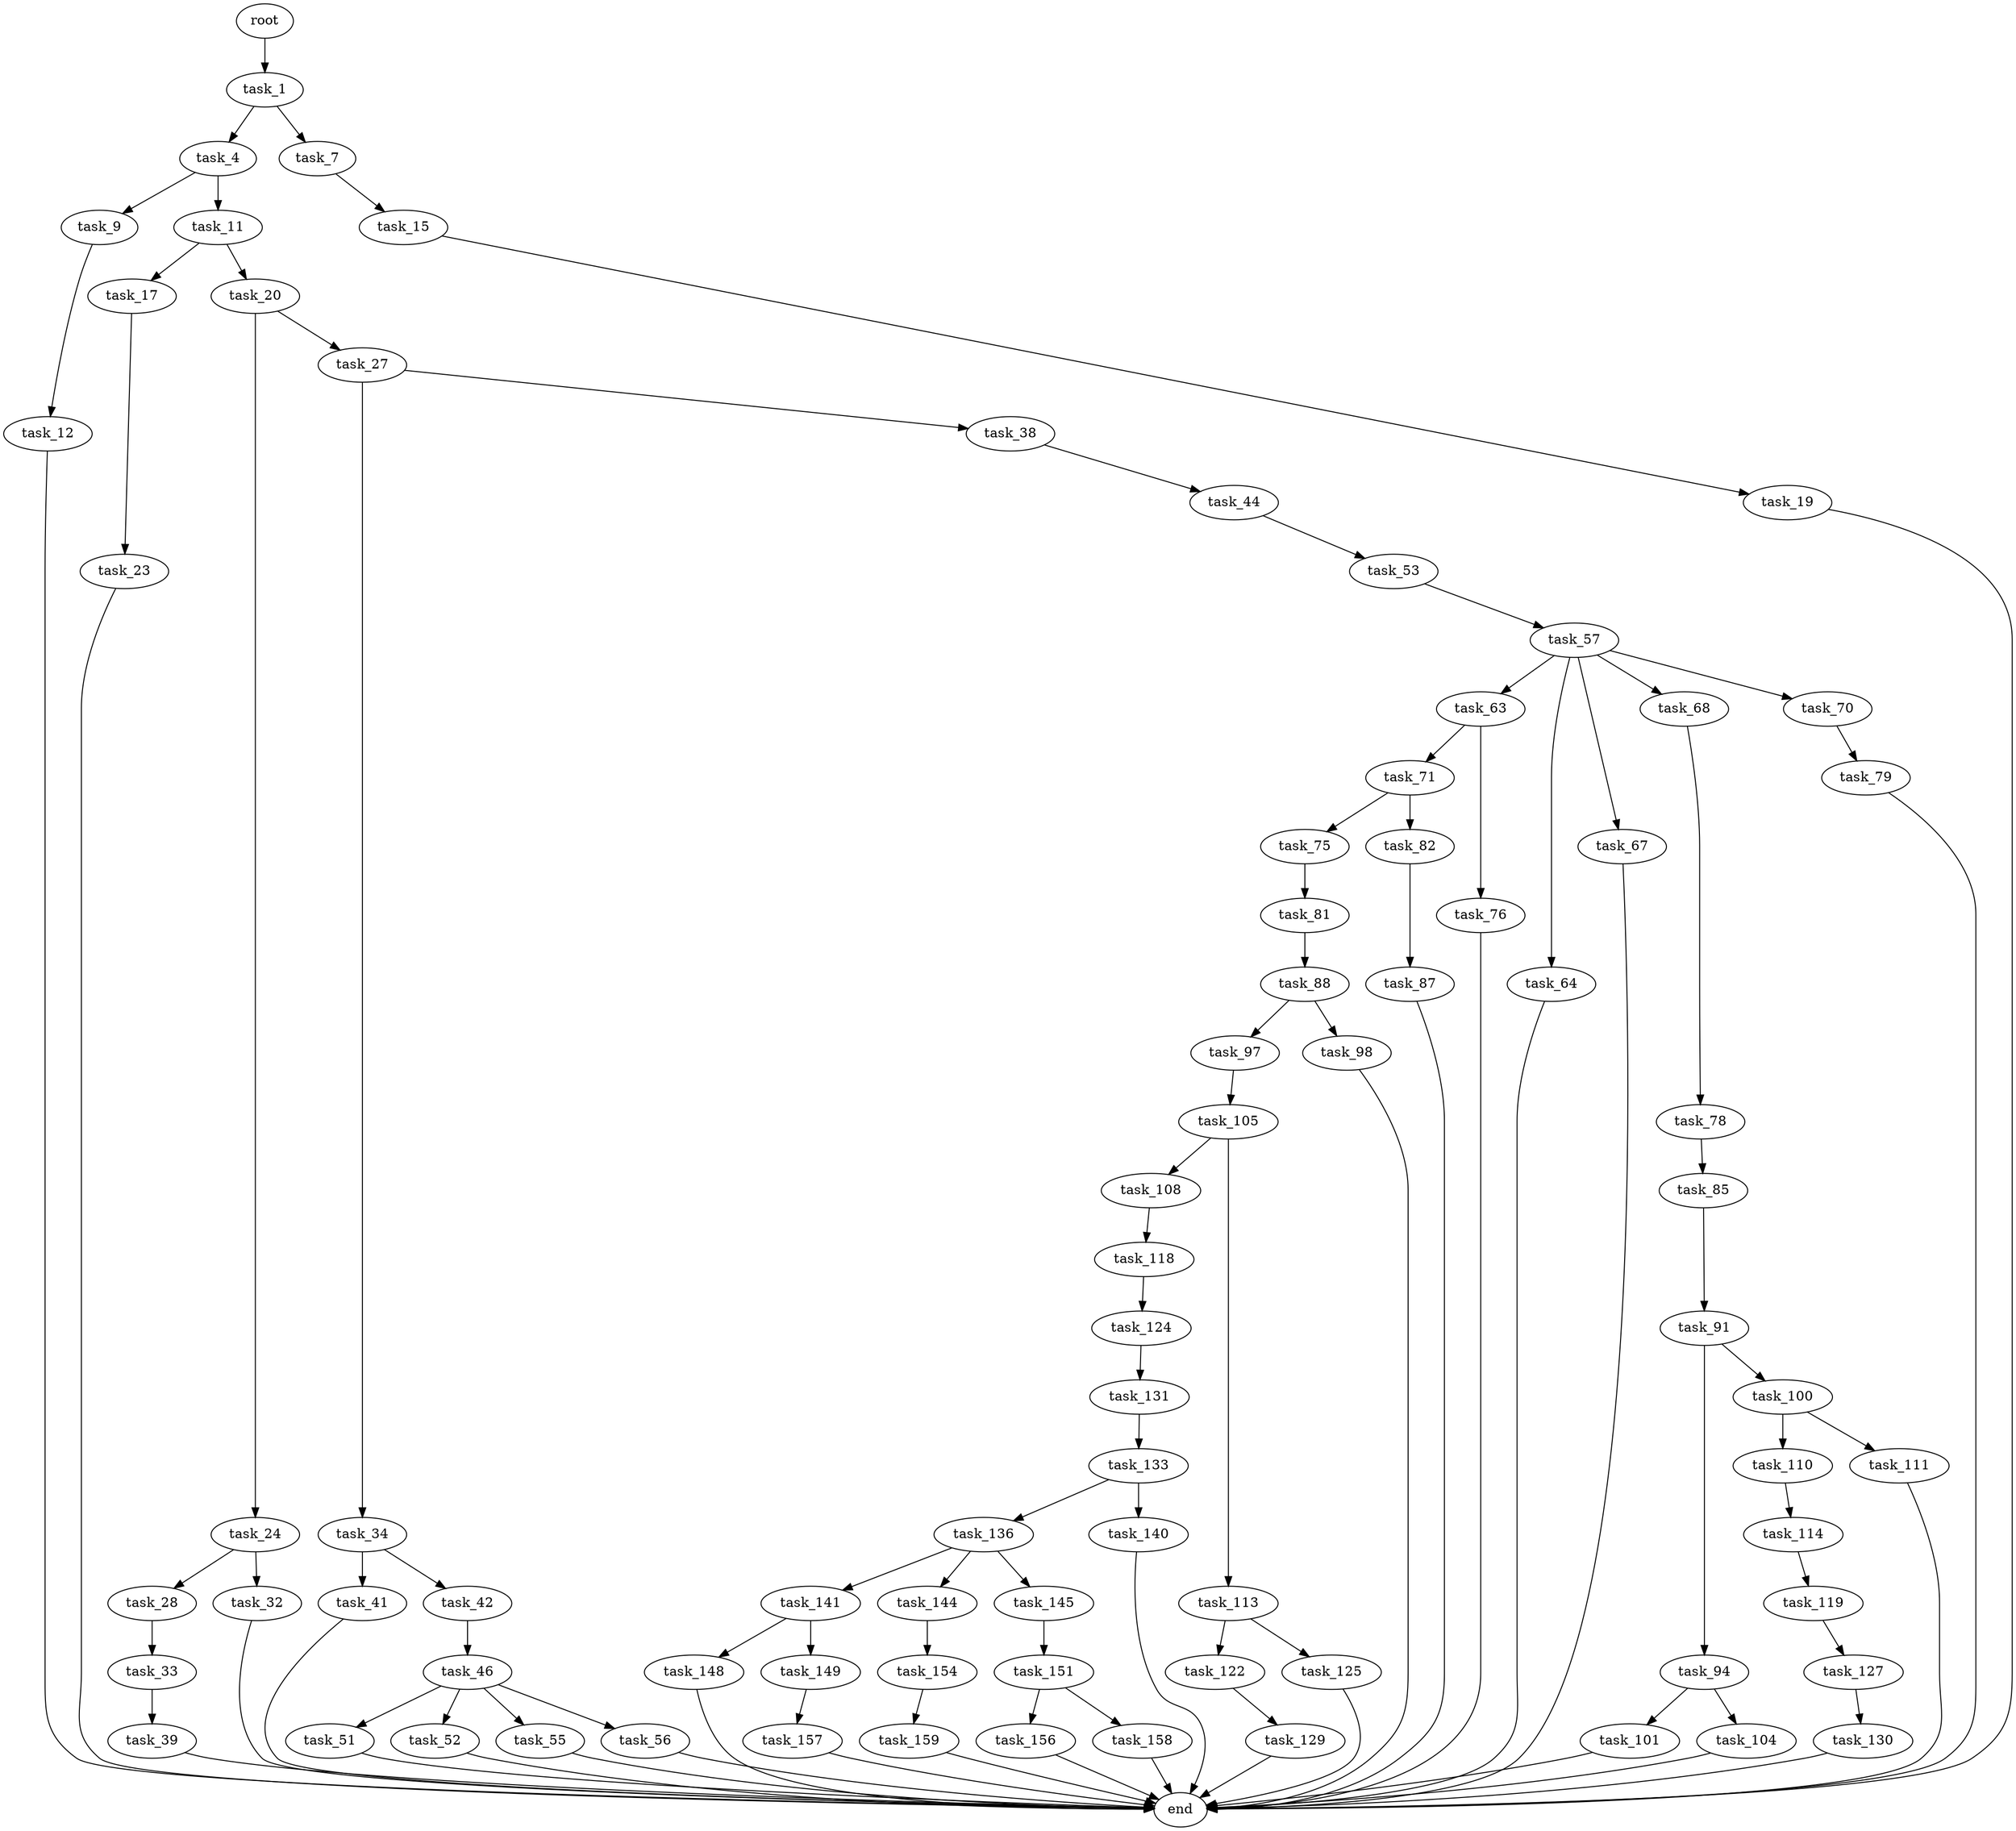 digraph G {
  root [size="0.000000"];
  task_1 [size="552140658992.000000"];
  task_4 [size="8589934592.000000"];
  task_7 [size="999892542124.000000"];
  task_9 [size="68719476736.000000"];
  task_11 [size="68719476736.000000"];
  task_15 [size="44160520756.000000"];
  task_12 [size="194421281124.000000"];
  task_17 [size="215515779246.000000"];
  task_20 [size="231928233984.000000"];
  end [size="0.000000"];
  task_19 [size="50423366006.000000"];
  task_23 [size="529207239758.000000"];
  task_24 [size="7274927630.000000"];
  task_27 [size="15241946710.000000"];
  task_28 [size="321368723.000000"];
  task_32 [size="50615737329.000000"];
  task_34 [size="129259333500.000000"];
  task_38 [size="1128173940.000000"];
  task_33 [size="129673746852.000000"];
  task_39 [size="1073741824000.000000"];
  task_41 [size="180055741713.000000"];
  task_42 [size="878640135949.000000"];
  task_44 [size="100869722563.000000"];
  task_46 [size="31450433436.000000"];
  task_53 [size="122980962954.000000"];
  task_51 [size="28991029248.000000"];
  task_52 [size="796443383.000000"];
  task_55 [size="549755813888.000000"];
  task_56 [size="28991029248.000000"];
  task_57 [size="134217728000.000000"];
  task_63 [size="28270140134.000000"];
  task_64 [size="13119289400.000000"];
  task_67 [size="23532712599.000000"];
  task_68 [size="6617773593.000000"];
  task_70 [size="368293445632.000000"];
  task_71 [size="109539708781.000000"];
  task_76 [size="1175540213558.000000"];
  task_78 [size="31508384541.000000"];
  task_79 [size="29186122317.000000"];
  task_75 [size="68719476736.000000"];
  task_82 [size="156940158523.000000"];
  task_81 [size="22608828666.000000"];
  task_85 [size="1073741824000.000000"];
  task_88 [size="68719476736.000000"];
  task_87 [size="1714270530.000000"];
  task_91 [size="64171953038.000000"];
  task_97 [size="37441223839.000000"];
  task_98 [size="9245069512.000000"];
  task_94 [size="5930936883.000000"];
  task_100 [size="807779650979.000000"];
  task_101 [size="700252705256.000000"];
  task_104 [size="14260481568.000000"];
  task_105 [size="8589934592.000000"];
  task_110 [size="46566565820.000000"];
  task_111 [size="32068602318.000000"];
  task_108 [size="549396255148.000000"];
  task_113 [size="8589934592.000000"];
  task_118 [size="33339843408.000000"];
  task_114 [size="14029311549.000000"];
  task_122 [size="35045678642.000000"];
  task_125 [size="970312273038.000000"];
  task_119 [size="782757789696.000000"];
  task_124 [size="134217728000.000000"];
  task_127 [size="1314929694543.000000"];
  task_129 [size="1073741824000.000000"];
  task_131 [size="68719476736.000000"];
  task_130 [size="371570528771.000000"];
  task_133 [size="5332916116.000000"];
  task_136 [size="659345731950.000000"];
  task_140 [size="134217728000.000000"];
  task_141 [size="39843486533.000000"];
  task_144 [size="4781213450.000000"];
  task_145 [size="101081277363.000000"];
  task_148 [size="3539652103.000000"];
  task_149 [size="231928233984.000000"];
  task_154 [size="38768453222.000000"];
  task_151 [size="561265695360.000000"];
  task_157 [size="47513260272.000000"];
  task_156 [size="28991029248.000000"];
  task_158 [size="549755813888.000000"];
  task_159 [size="105619980132.000000"];

  root -> task_1 [size="1.000000"];
  task_1 -> task_4 [size="536870912.000000"];
  task_1 -> task_7 [size="536870912.000000"];
  task_4 -> task_9 [size="33554432.000000"];
  task_4 -> task_11 [size="33554432.000000"];
  task_7 -> task_15 [size="838860800.000000"];
  task_9 -> task_12 [size="134217728.000000"];
  task_11 -> task_17 [size="134217728.000000"];
  task_11 -> task_20 [size="134217728.000000"];
  task_15 -> task_19 [size="33554432.000000"];
  task_12 -> end [size="1.000000"];
  task_17 -> task_23 [size="411041792.000000"];
  task_20 -> task_24 [size="301989888.000000"];
  task_20 -> task_27 [size="301989888.000000"];
  task_19 -> end [size="1.000000"];
  task_23 -> end [size="1.000000"];
  task_24 -> task_28 [size="134217728.000000"];
  task_24 -> task_32 [size="134217728.000000"];
  task_27 -> task_34 [size="536870912.000000"];
  task_27 -> task_38 [size="536870912.000000"];
  task_28 -> task_33 [size="33554432.000000"];
  task_32 -> end [size="1.000000"];
  task_34 -> task_41 [size="134217728.000000"];
  task_34 -> task_42 [size="134217728.000000"];
  task_38 -> task_44 [size="134217728.000000"];
  task_33 -> task_39 [size="536870912.000000"];
  task_39 -> end [size="1.000000"];
  task_41 -> end [size="1.000000"];
  task_42 -> task_46 [size="838860800.000000"];
  task_44 -> task_53 [size="75497472.000000"];
  task_46 -> task_51 [size="679477248.000000"];
  task_46 -> task_52 [size="679477248.000000"];
  task_46 -> task_55 [size="679477248.000000"];
  task_46 -> task_56 [size="679477248.000000"];
  task_53 -> task_57 [size="411041792.000000"];
  task_51 -> end [size="1.000000"];
  task_52 -> end [size="1.000000"];
  task_55 -> end [size="1.000000"];
  task_56 -> end [size="1.000000"];
  task_57 -> task_63 [size="209715200.000000"];
  task_57 -> task_64 [size="209715200.000000"];
  task_57 -> task_67 [size="209715200.000000"];
  task_57 -> task_68 [size="209715200.000000"];
  task_57 -> task_70 [size="209715200.000000"];
  task_63 -> task_71 [size="838860800.000000"];
  task_63 -> task_76 [size="838860800.000000"];
  task_64 -> end [size="1.000000"];
  task_67 -> end [size="1.000000"];
  task_68 -> task_78 [size="209715200.000000"];
  task_70 -> task_79 [size="411041792.000000"];
  task_71 -> task_75 [size="75497472.000000"];
  task_71 -> task_82 [size="75497472.000000"];
  task_76 -> end [size="1.000000"];
  task_78 -> task_85 [size="838860800.000000"];
  task_79 -> end [size="1.000000"];
  task_75 -> task_81 [size="134217728.000000"];
  task_82 -> task_87 [size="301989888.000000"];
  task_81 -> task_88 [size="838860800.000000"];
  task_85 -> task_91 [size="838860800.000000"];
  task_88 -> task_97 [size="134217728.000000"];
  task_88 -> task_98 [size="134217728.000000"];
  task_87 -> end [size="1.000000"];
  task_91 -> task_94 [size="209715200.000000"];
  task_91 -> task_100 [size="209715200.000000"];
  task_97 -> task_105 [size="679477248.000000"];
  task_98 -> end [size="1.000000"];
  task_94 -> task_101 [size="33554432.000000"];
  task_94 -> task_104 [size="33554432.000000"];
  task_100 -> task_110 [size="838860800.000000"];
  task_100 -> task_111 [size="838860800.000000"];
  task_101 -> end [size="1.000000"];
  task_104 -> end [size="1.000000"];
  task_105 -> task_108 [size="33554432.000000"];
  task_105 -> task_113 [size="33554432.000000"];
  task_110 -> task_114 [size="33554432.000000"];
  task_111 -> end [size="1.000000"];
  task_108 -> task_118 [size="536870912.000000"];
  task_113 -> task_122 [size="33554432.000000"];
  task_113 -> task_125 [size="33554432.000000"];
  task_118 -> task_124 [size="679477248.000000"];
  task_114 -> task_119 [size="301989888.000000"];
  task_122 -> task_129 [size="679477248.000000"];
  task_125 -> end [size="1.000000"];
  task_119 -> task_127 [size="679477248.000000"];
  task_124 -> task_131 [size="209715200.000000"];
  task_127 -> task_130 [size="838860800.000000"];
  task_129 -> end [size="1.000000"];
  task_131 -> task_133 [size="134217728.000000"];
  task_130 -> end [size="1.000000"];
  task_133 -> task_136 [size="301989888.000000"];
  task_133 -> task_140 [size="301989888.000000"];
  task_136 -> task_141 [size="411041792.000000"];
  task_136 -> task_144 [size="411041792.000000"];
  task_136 -> task_145 [size="411041792.000000"];
  task_140 -> end [size="1.000000"];
  task_141 -> task_148 [size="679477248.000000"];
  task_141 -> task_149 [size="679477248.000000"];
  task_144 -> task_154 [size="75497472.000000"];
  task_145 -> task_151 [size="209715200.000000"];
  task_148 -> end [size="1.000000"];
  task_149 -> task_157 [size="301989888.000000"];
  task_154 -> task_159 [size="679477248.000000"];
  task_151 -> task_156 [size="679477248.000000"];
  task_151 -> task_158 [size="679477248.000000"];
  task_157 -> end [size="1.000000"];
  task_156 -> end [size="1.000000"];
  task_158 -> end [size="1.000000"];
  task_159 -> end [size="1.000000"];
}
